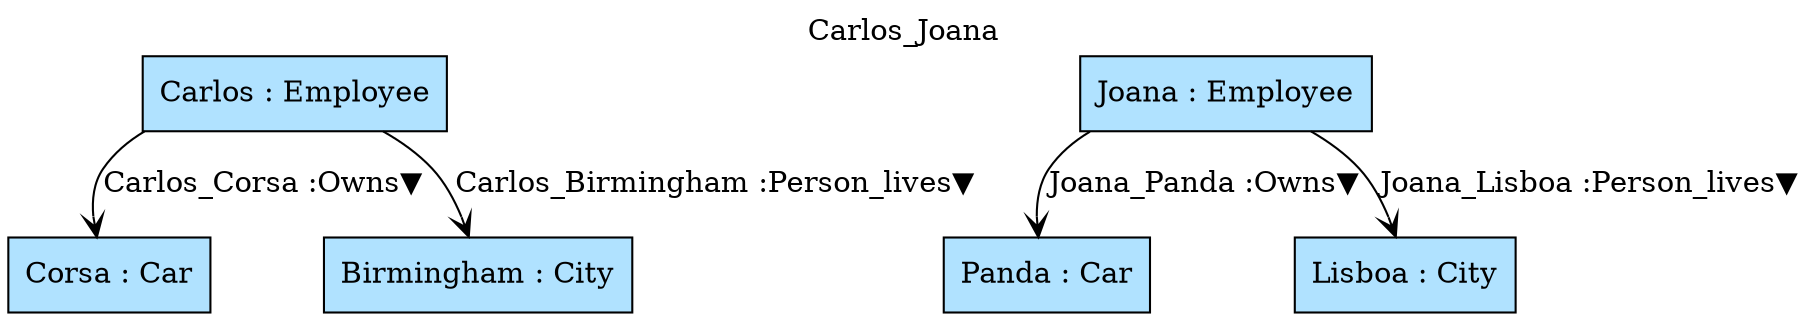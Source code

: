 digraph {graph[label=Carlos_Joana,labelloc=tl,labelfontsize=12];
"Corsa"[shape=box,fillcolor=lightskyblue1,style = filled,label="Corsa : Car"];
"Panda"[shape=box,fillcolor=lightskyblue1,style = filled,label="Panda : Car"];
"Joana"[shape=box,fillcolor=lightskyblue1,style = filled,label="Joana : Employee"];
"Lisboa"[shape=box,fillcolor=lightskyblue1,style = filled,label="Lisboa : City"];
"Carlos"[shape=box,fillcolor=lightskyblue1,style = filled,label="Carlos : Employee"];
"Birmingham"[shape=box,fillcolor=lightskyblue1,style = filled,label="Birmingham : City"];

"Carlos"->"Corsa"[label="Carlos_Corsa :Owns▼",arrowhead=vee];
"Joana"->"Panda"[label="Joana_Panda :Owns▼",arrowhead=vee];
"Joana"->"Lisboa"[label="Joana_Lisboa :Person_lives▼",arrowhead=vee];
"Carlos"->"Birmingham"[label="Carlos_Birmingham :Person_lives▼",arrowhead=vee];
}